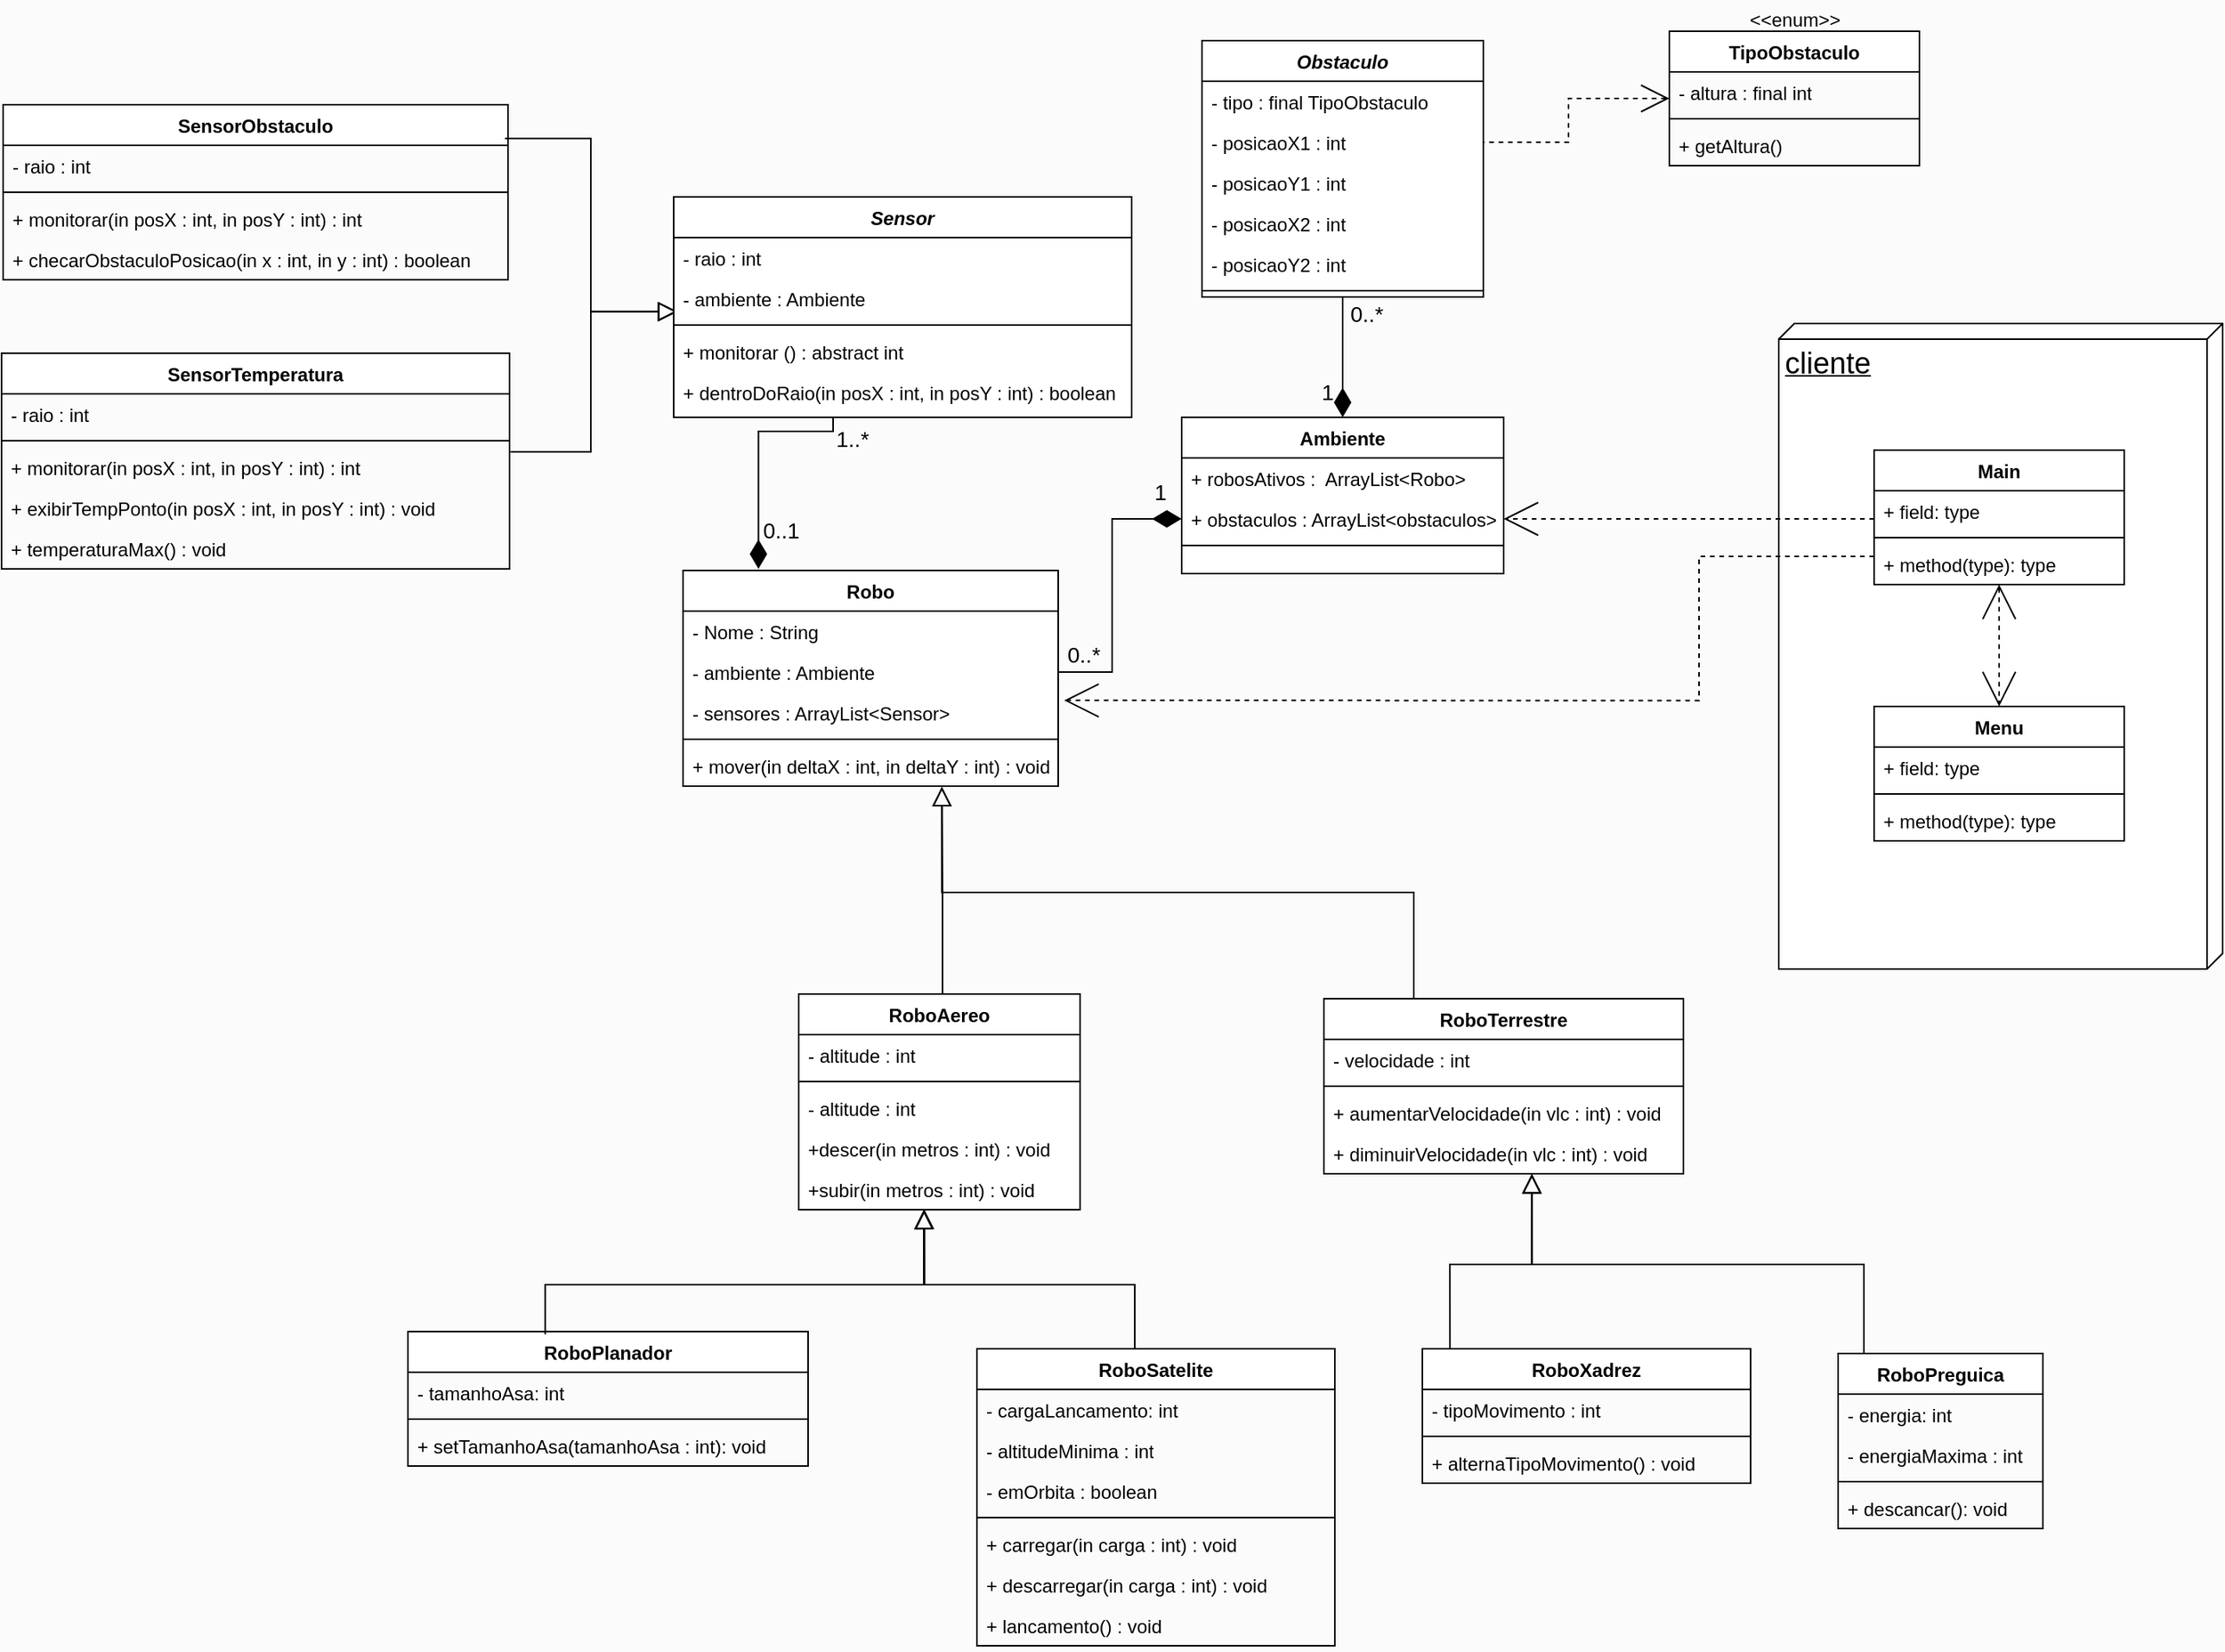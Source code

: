 <mxfile version="26.2.14">
  <diagram id="C5RBs43oDa-KdzZeNtuy" name="Page-1">
    <mxGraphModel dx="2130" dy="703" grid="0" gridSize="10" guides="1" tooltips="1" connect="1" arrows="1" fold="1" page="1" pageScale="1" pageWidth="827" pageHeight="1169" background="light-dark(#FBFBFB,#F6F5F4)" math="0" shadow="0">
      <root>
        <mxCell id="WIyWlLk6GJQsqaUBKTNV-0" />
        <mxCell id="WIyWlLk6GJQsqaUBKTNV-1" parent="WIyWlLk6GJQsqaUBKTNV-0" />
        <mxCell id="zkfFHV4jXpPFQw0GAbJ--0" value="Robo" style="swimlane;fontStyle=1;align=center;verticalAlign=top;childLayout=stackLayout;horizontal=1;startSize=26;horizontalStack=0;resizeParent=1;resizeLast=0;collapsible=1;marginBottom=0;rounded=0;shadow=0;strokeWidth=1;swimlaneFillColor=default;" parent="WIyWlLk6GJQsqaUBKTNV-1" vertex="1">
          <mxGeometry x="86" y="379" width="240" height="138" as="geometry">
            <mxRectangle x="160" y="380" width="160" height="26" as="alternateBounds" />
          </mxGeometry>
        </mxCell>
        <mxCell id="zkfFHV4jXpPFQw0GAbJ--1" value="- Nome : String" style="text;align=left;verticalAlign=top;spacingLeft=4;spacingRight=4;overflow=hidden;rotatable=0;points=[[0,0.5],[1,0.5]];portConstraint=eastwest;" parent="zkfFHV4jXpPFQw0GAbJ--0" vertex="1">
          <mxGeometry y="26" width="240" height="26" as="geometry" />
        </mxCell>
        <mxCell id="zkfFHV4jXpPFQw0GAbJ--2" value="- ambiente : Ambiente&#xa;" style="text;align=left;verticalAlign=top;spacingLeft=4;spacingRight=4;overflow=hidden;rotatable=0;points=[[0,0.5],[1,0.5]];portConstraint=eastwest;rounded=0;shadow=0;html=0;" parent="zkfFHV4jXpPFQw0GAbJ--0" vertex="1">
          <mxGeometry y="52" width="240" height="26" as="geometry" />
        </mxCell>
        <mxCell id="zkfFHV4jXpPFQw0GAbJ--3" value="- sensores : ArrayList&lt;Sensor&gt;" style="text;align=left;verticalAlign=top;spacingLeft=4;spacingRight=4;overflow=hidden;rotatable=0;points=[[0,0.5],[1,0.5]];portConstraint=eastwest;rounded=0;shadow=0;html=0;" parent="zkfFHV4jXpPFQw0GAbJ--0" vertex="1">
          <mxGeometry y="78" width="240" height="26" as="geometry" />
        </mxCell>
        <mxCell id="zkfFHV4jXpPFQw0GAbJ--4" value="" style="line;html=1;strokeWidth=1;align=left;verticalAlign=middle;spacingTop=-1;spacingLeft=3;spacingRight=3;rotatable=0;labelPosition=right;points=[];portConstraint=eastwest;" parent="zkfFHV4jXpPFQw0GAbJ--0" vertex="1">
          <mxGeometry y="104" width="240" height="8" as="geometry" />
        </mxCell>
        <mxCell id="iLVZPpB9vnw3HlJA5D0u-0" value="+ mover(in deltaX : int, in deltaY : int) : void" style="text;align=left;verticalAlign=top;spacingLeft=4;spacingRight=4;overflow=hidden;rotatable=0;points=[[0,0.5],[1,0.5]];portConstraint=eastwest;rounded=0;shadow=0;html=0;" vertex="1" parent="zkfFHV4jXpPFQw0GAbJ--0">
          <mxGeometry y="112" width="240" height="26" as="geometry" />
        </mxCell>
        <mxCell id="zkfFHV4jXpPFQw0GAbJ--26" value="" style="endArrow=none;shadow=0;strokeWidth=1;rounded=0;curved=0;endFill=1;edgeStyle=elbowEdgeStyle;elbow=vertical;startFill=1;exitX=0.201;exitY=-0.007;exitDx=0;exitDy=0;exitPerimeter=0;strokeColor=light-dark(#000000,#000000);startArrow=diamondThin;endSize=6;startSize=16;" parent="WIyWlLk6GJQsqaUBKTNV-1" source="zkfFHV4jXpPFQw0GAbJ--0" edge="1">
          <mxGeometry x="0.5" y="41" relative="1" as="geometry">
            <mxPoint x="380" y="192" as="sourcePoint" />
            <mxPoint x="182" y="280" as="targetPoint" />
            <mxPoint x="-40" y="32" as="offset" />
            <Array as="points">
              <mxPoint x="180" y="290" />
              <mxPoint x="270" y="310" />
            </Array>
          </mxGeometry>
        </mxCell>
        <mxCell id="zkfFHV4jXpPFQw0GAbJ--27" value="0..1" style="resizable=0;align=left;verticalAlign=bottom;labelBackgroundColor=none;fontSize=14;fontColor=light-dark(#000000,#000000);" parent="zkfFHV4jXpPFQw0GAbJ--26" connectable="0" vertex="1">
          <mxGeometry x="-1" relative="1" as="geometry">
            <mxPoint x="1" y="-15" as="offset" />
          </mxGeometry>
        </mxCell>
        <mxCell id="mAiPSCN1FDv4gdyrfNVI-10" value="1..*" style="edgeLabel;html=1;align=center;verticalAlign=middle;resizable=0;points=[];labelBackgroundColor=none;fontColor=light-dark(#000000,#000000);fontSize=14;" parent="zkfFHV4jXpPFQw0GAbJ--26" vertex="1" connectable="0">
          <mxGeometry x="0.894" relative="1" as="geometry">
            <mxPoint x="12" y="7" as="offset" />
          </mxGeometry>
        </mxCell>
        <mxCell id="mAiPSCN1FDv4gdyrfNVI-30" style="edgeStyle=orthogonalEdgeStyle;rounded=0;orthogonalLoop=1;jettySize=auto;html=1;exitX=0.5;exitY=0;exitDx=0;exitDy=0;entryX=0.5;entryY=1;entryDx=0;entryDy=0;strokeColor=light-dark(#000000,#000000);endArrow=none;startFill=1;startArrow=diamondThin;endSize=6;startSize=16;" parent="WIyWlLk6GJQsqaUBKTNV-1" source="5G_S4nTkBx-FUBdwvZDM-15" target="mAiPSCN1FDv4gdyrfNVI-27" edge="1">
          <mxGeometry relative="1" as="geometry" />
        </mxCell>
        <mxCell id="mAiPSCN1FDv4gdyrfNVI-31" value="1" style="edgeLabel;html=1;align=center;verticalAlign=middle;resizable=0;points=[];labelBackgroundColor=none;fontColor=light-dark(#000000,#060606);fontSize=14;" parent="mAiPSCN1FDv4gdyrfNVI-30" vertex="1" connectable="0">
          <mxGeometry x="-0.461" relative="1" as="geometry">
            <mxPoint x="-10" y="5" as="offset" />
          </mxGeometry>
        </mxCell>
        <mxCell id="mAiPSCN1FDv4gdyrfNVI-32" value="&lt;font style=&quot;font-size: 14px;&quot;&gt;0..*&lt;/font&gt;" style="edgeLabel;html=1;align=center;verticalAlign=middle;resizable=0;points=[];labelBackgroundColor=none;fontColor=light-dark(#000000,#0E0E0E);" parent="mAiPSCN1FDv4gdyrfNVI-30" vertex="1" connectable="0">
          <mxGeometry x="0.881" y="1" relative="1" as="geometry">
            <mxPoint x="16" y="6" as="offset" />
          </mxGeometry>
        </mxCell>
        <mxCell id="5G_S4nTkBx-FUBdwvZDM-15" value="Ambiente" style="swimlane;fontStyle=1;align=center;verticalAlign=top;childLayout=stackLayout;horizontal=1;startSize=26;horizontalStack=0;resizeParent=1;resizeLast=0;collapsible=1;marginBottom=0;rounded=0;shadow=0;strokeWidth=1;swimlaneFillColor=default;" parent="WIyWlLk6GJQsqaUBKTNV-1" vertex="1">
          <mxGeometry x="405" y="281" width="206" height="100" as="geometry">
            <mxRectangle x="160" y="380" width="160" height="26" as="alternateBounds" />
          </mxGeometry>
        </mxCell>
        <mxCell id="5G_S4nTkBx-FUBdwvZDM-16" value="+ robosAtivos :  ArrayList&lt;Robo&gt;" style="text;align=left;verticalAlign=top;spacingLeft=4;spacingRight=4;overflow=hidden;rotatable=0;points=[[0,0.5],[1,0.5]];portConstraint=eastwest;" parent="5G_S4nTkBx-FUBdwvZDM-15" vertex="1">
          <mxGeometry y="26" width="206" height="26" as="geometry" />
        </mxCell>
        <mxCell id="5G_S4nTkBx-FUBdwvZDM-17" value="+ obstaculos : ArrayList&lt;obstaculos&gt;&#xa;" style="text;align=left;verticalAlign=top;spacingLeft=4;spacingRight=4;overflow=hidden;rotatable=0;points=[[0,0.5],[1,0.5]];portConstraint=eastwest;rounded=0;shadow=0;html=0;" parent="5G_S4nTkBx-FUBdwvZDM-15" vertex="1">
          <mxGeometry y="52" width="206" height="26" as="geometry" />
        </mxCell>
        <mxCell id="5G_S4nTkBx-FUBdwvZDM-19" value="" style="line;html=1;strokeWidth=1;align=left;verticalAlign=middle;spacingTop=-1;spacingLeft=3;spacingRight=3;rotatable=0;labelPosition=right;points=[];portConstraint=eastwest;" parent="5G_S4nTkBx-FUBdwvZDM-15" vertex="1">
          <mxGeometry y="78" width="206" height="8" as="geometry" />
        </mxCell>
        <mxCell id="mAiPSCN1FDv4gdyrfNVI-1" style="edgeStyle=orthogonalEdgeStyle;rounded=0;orthogonalLoop=1;jettySize=auto;html=1;exitX=0;exitY=0.5;exitDx=0;exitDy=0;entryX=1;entryY=0.5;entryDx=0;entryDy=0;startArrow=diamondThin;startFill=1;endArrow=none;targetPerimeterSpacing=0;sourcePerimeterSpacing=0;startSize=16;" parent="WIyWlLk6GJQsqaUBKTNV-1" source="5G_S4nTkBx-FUBdwvZDM-17" target="zkfFHV4jXpPFQw0GAbJ--2" edge="1">
          <mxGeometry relative="1" as="geometry">
            <mxPoint x="430" y="475.0" as="sourcePoint" />
            <mxPoint x="370" y="470" as="targetPoint" />
          </mxGeometry>
        </mxCell>
        <mxCell id="mAiPSCN1FDv4gdyrfNVI-7" value="&lt;span&gt;0..*&lt;/span&gt;" style="edgeLabel;html=1;align=center;verticalAlign=middle;resizable=0;points=[];labelBackgroundColor=none;fontColor=light-dark(#000000,#000000);fontSize=14;" parent="mAiPSCN1FDv4gdyrfNVI-1" vertex="1" connectable="0">
          <mxGeometry x="0.625" y="-1" relative="1" as="geometry">
            <mxPoint x="-17" y="-10" as="offset" />
          </mxGeometry>
        </mxCell>
        <mxCell id="mAiPSCN1FDv4gdyrfNVI-9" value="&lt;div&gt;1&lt;/div&gt;" style="edgeLabel;html=1;align=center;verticalAlign=middle;resizable=0;points=[];labelBackgroundColor=none;fontColor=light-dark(#000000,#000000);fontSize=14;" parent="mAiPSCN1FDv4gdyrfNVI-1" vertex="1" connectable="0">
          <mxGeometry x="-0.633" y="-1" relative="1" as="geometry">
            <mxPoint x="18" y="-16" as="offset" />
          </mxGeometry>
        </mxCell>
        <mxCell id="mAiPSCN1FDv4gdyrfNVI-21" style="edgeStyle=orthogonalEdgeStyle;rounded=0;orthogonalLoop=1;jettySize=auto;html=1;exitX=0.5;exitY=0;exitDx=0;exitDy=0;strokeColor=light-dark(#000000,#010101);endArrow=block;endFill=0;endSize=10;entryX=0.69;entryY=1.014;entryDx=0;entryDy=0;entryPerimeter=0;" parent="WIyWlLk6GJQsqaUBKTNV-1" source="mAiPSCN1FDv4gdyrfNVI-11" edge="1" target="iLVZPpB9vnw3HlJA5D0u-0">
          <mxGeometry relative="1" as="geometry">
            <mxPoint x="250" y="509" as="targetPoint" />
            <Array as="points">
              <mxPoint x="252" y="650" />
              <mxPoint x="252" y="584" />
            </Array>
          </mxGeometry>
        </mxCell>
        <mxCell id="mAiPSCN1FDv4gdyrfNVI-11" value="RoboAereo" style="swimlane;fontStyle=1;align=center;verticalAlign=top;childLayout=stackLayout;horizontal=1;startSize=26;horizontalStack=0;resizeParent=1;resizeLast=0;collapsible=1;marginBottom=0;rounded=0;shadow=0;strokeWidth=1;swimlaneFillColor=default;" parent="WIyWlLk6GJQsqaUBKTNV-1" vertex="1">
          <mxGeometry x="160" y="650" width="180" height="138" as="geometry">
            <mxRectangle x="160" y="380" width="160" height="26" as="alternateBounds" />
          </mxGeometry>
        </mxCell>
        <mxCell id="mAiPSCN1FDv4gdyrfNVI-13" value="- altitude : int&#xa;" style="text;align=left;verticalAlign=top;spacingLeft=4;spacingRight=4;overflow=hidden;rotatable=0;points=[[0,0.5],[1,0.5]];portConstraint=eastwest;rounded=0;shadow=0;html=0;" parent="mAiPSCN1FDv4gdyrfNVI-11" vertex="1">
          <mxGeometry y="26" width="180" height="26" as="geometry" />
        </mxCell>
        <mxCell id="mAiPSCN1FDv4gdyrfNVI-15" value="" style="line;html=1;strokeWidth=1;align=left;verticalAlign=middle;spacingTop=-1;spacingLeft=3;spacingRight=3;rotatable=0;labelPosition=right;points=[];portConstraint=eastwest;" parent="mAiPSCN1FDv4gdyrfNVI-11" vertex="1">
          <mxGeometry y="52" width="180" height="8" as="geometry" />
        </mxCell>
        <mxCell id="9ixufbk3T0nnN9F8mrCT-7" value="- altitude : int&#xa;" style="text;align=left;verticalAlign=top;spacingLeft=4;spacingRight=4;overflow=hidden;rotatable=0;points=[[0,0.5],[1,0.5]];portConstraint=eastwest;rounded=0;shadow=0;html=0;" parent="mAiPSCN1FDv4gdyrfNVI-11" vertex="1">
          <mxGeometry y="60" width="180" height="26" as="geometry" />
        </mxCell>
        <mxCell id="9ixufbk3T0nnN9F8mrCT-8" value="+descer(in metros : int) : void" style="text;align=left;verticalAlign=top;spacingLeft=4;spacingRight=4;overflow=hidden;rotatable=0;points=[[0,0.5],[1,0.5]];portConstraint=eastwest;rounded=0;shadow=0;html=0;" parent="mAiPSCN1FDv4gdyrfNVI-11" vertex="1">
          <mxGeometry y="86" width="180" height="26" as="geometry" />
        </mxCell>
        <mxCell id="9ixufbk3T0nnN9F8mrCT-9" value="+subir(in metros : int) : void" style="text;align=left;verticalAlign=top;spacingLeft=4;spacingRight=4;overflow=hidden;rotatable=0;points=[[0,0.5],[1,0.5]];portConstraint=eastwest;rounded=0;shadow=0;html=0;" parent="mAiPSCN1FDv4gdyrfNVI-11" vertex="1">
          <mxGeometry y="112" width="180" height="26" as="geometry" />
        </mxCell>
        <mxCell id="mAiPSCN1FDv4gdyrfNVI-22" style="edgeStyle=orthogonalEdgeStyle;rounded=0;orthogonalLoop=1;jettySize=auto;html=1;exitX=0.25;exitY=0;exitDx=0;exitDy=0;strokeColor=light-dark(#000000,#000000);endArrow=block;endFill=0;endSize=10;entryX=0.69;entryY=1.017;entryDx=0;entryDy=0;entryPerimeter=0;" parent="WIyWlLk6GJQsqaUBKTNV-1" source="mAiPSCN1FDv4gdyrfNVI-16" edge="1" target="iLVZPpB9vnw3HlJA5D0u-0">
          <mxGeometry relative="1" as="geometry">
            <mxPoint x="251" y="517" as="targetPoint" />
          </mxGeometry>
        </mxCell>
        <mxCell id="mAiPSCN1FDv4gdyrfNVI-16" value="RoboTerrestre" style="swimlane;fontStyle=1;align=center;verticalAlign=top;childLayout=stackLayout;horizontal=1;startSize=26;horizontalStack=0;resizeParent=1;resizeLast=0;collapsible=1;marginBottom=0;rounded=0;shadow=0;strokeWidth=1;swimlaneFillColor=default;" parent="WIyWlLk6GJQsqaUBKTNV-1" vertex="1">
          <mxGeometry x="496" y="653" width="230" height="112" as="geometry">
            <mxRectangle x="160" y="380" width="160" height="26" as="alternateBounds" />
          </mxGeometry>
        </mxCell>
        <mxCell id="mAiPSCN1FDv4gdyrfNVI-17" value="- velocidade : int" style="text;align=left;verticalAlign=top;spacingLeft=4;spacingRight=4;overflow=hidden;rotatable=0;points=[[0,0.5],[1,0.5]];portConstraint=eastwest;" parent="mAiPSCN1FDv4gdyrfNVI-16" vertex="1">
          <mxGeometry y="26" width="230" height="26" as="geometry" />
        </mxCell>
        <mxCell id="mAiPSCN1FDv4gdyrfNVI-20" value="" style="line;html=1;strokeWidth=1;align=left;verticalAlign=middle;spacingTop=-1;spacingLeft=3;spacingRight=3;rotatable=0;labelPosition=right;points=[];portConstraint=eastwest;" parent="mAiPSCN1FDv4gdyrfNVI-16" vertex="1">
          <mxGeometry y="52" width="230" height="8" as="geometry" />
        </mxCell>
        <mxCell id="9ixufbk3T0nnN9F8mrCT-10" value="+ aumentarVelocidade(in vlc : int) : void" style="text;align=left;verticalAlign=top;spacingLeft=4;spacingRight=4;overflow=hidden;rotatable=0;points=[[0,0.5],[1,0.5]];portConstraint=eastwest;" parent="mAiPSCN1FDv4gdyrfNVI-16" vertex="1">
          <mxGeometry y="60" width="230" height="26" as="geometry" />
        </mxCell>
        <mxCell id="9ixufbk3T0nnN9F8mrCT-11" value="+ diminuirVelocidade(in vlc : int) : void" style="text;align=left;verticalAlign=top;spacingLeft=4;spacingRight=4;overflow=hidden;rotatable=0;points=[[0,0.5],[1,0.5]];portConstraint=eastwest;" parent="mAiPSCN1FDv4gdyrfNVI-16" vertex="1">
          <mxGeometry y="86" width="230" height="26" as="geometry" />
        </mxCell>
        <mxCell id="mAiPSCN1FDv4gdyrfNVI-27" value="Obstaculo" style="swimlane;fontStyle=3;align=center;verticalAlign=top;childLayout=stackLayout;horizontal=1;startSize=26;horizontalStack=0;resizeParent=1;resizeLast=0;collapsible=1;marginBottom=0;rounded=0;shadow=0;strokeWidth=1;swimlaneFillColor=default;" parent="WIyWlLk6GJQsqaUBKTNV-1" vertex="1">
          <mxGeometry x="418" y="40" width="180" height="164" as="geometry">
            <mxRectangle x="160" y="380" width="160" height="26" as="alternateBounds" />
          </mxGeometry>
        </mxCell>
        <mxCell id="mAiPSCN1FDv4gdyrfNVI-28" value="- tipo : final TipoObstaculo" style="text;align=left;verticalAlign=top;spacingLeft=4;spacingRight=4;overflow=hidden;rotatable=0;points=[[0,0.5],[1,0.5]];portConstraint=eastwest;rounded=0;shadow=0;html=0;" parent="mAiPSCN1FDv4gdyrfNVI-27" vertex="1">
          <mxGeometry y="26" width="180" height="26" as="geometry" />
        </mxCell>
        <mxCell id="9ixufbk3T0nnN9F8mrCT-86" value="- posicaoX1 : int" style="text;align=left;verticalAlign=top;spacingLeft=4;spacingRight=4;overflow=hidden;rotatable=0;points=[[0,0.5],[1,0.5]];portConstraint=eastwest;rounded=0;shadow=0;html=0;" parent="mAiPSCN1FDv4gdyrfNVI-27" vertex="1">
          <mxGeometry y="52" width="180" height="26" as="geometry" />
        </mxCell>
        <mxCell id="9ixufbk3T0nnN9F8mrCT-85" value="- posicaoY1 : int" style="text;align=left;verticalAlign=top;spacingLeft=4;spacingRight=4;overflow=hidden;rotatable=0;points=[[0,0.5],[1,0.5]];portConstraint=eastwest;rounded=0;shadow=0;html=0;" parent="mAiPSCN1FDv4gdyrfNVI-27" vertex="1">
          <mxGeometry y="78" width="180" height="26" as="geometry" />
        </mxCell>
        <mxCell id="9ixufbk3T0nnN9F8mrCT-84" value="- posicaoX2 : int" style="text;align=left;verticalAlign=top;spacingLeft=4;spacingRight=4;overflow=hidden;rotatable=0;points=[[0,0.5],[1,0.5]];portConstraint=eastwest;rounded=0;shadow=0;html=0;" parent="mAiPSCN1FDv4gdyrfNVI-27" vertex="1">
          <mxGeometry y="104" width="180" height="26" as="geometry" />
        </mxCell>
        <mxCell id="9ixufbk3T0nnN9F8mrCT-83" value="- posicaoY2 : int" style="text;align=left;verticalAlign=top;spacingLeft=4;spacingRight=4;overflow=hidden;rotatable=0;points=[[0,0.5],[1,0.5]];portConstraint=eastwest;rounded=0;shadow=0;html=0;" parent="mAiPSCN1FDv4gdyrfNVI-27" vertex="1">
          <mxGeometry y="130" width="180" height="26" as="geometry" />
        </mxCell>
        <mxCell id="mAiPSCN1FDv4gdyrfNVI-29" value="" style="line;html=1;strokeWidth=1;align=left;verticalAlign=middle;spacingTop=-1;spacingLeft=3;spacingRight=3;rotatable=0;labelPosition=right;points=[];portConstraint=eastwest;" parent="mAiPSCN1FDv4gdyrfNVI-27" vertex="1">
          <mxGeometry y="156" width="180" height="8" as="geometry" />
        </mxCell>
        <mxCell id="mAiPSCN1FDv4gdyrfNVI-33" value="&amp;nbsp;" style="text;whiteSpace=wrap;html=1;" parent="WIyWlLk6GJQsqaUBKTNV-1" vertex="1">
          <mxGeometry x="120" y="370" width="40" height="40" as="geometry" />
        </mxCell>
        <mxCell id="9ixufbk3T0nnN9F8mrCT-12" value="RoboPlanador" style="swimlane;fontStyle=1;align=center;verticalAlign=top;childLayout=stackLayout;horizontal=1;startSize=26;horizontalStack=0;resizeParent=1;resizeParentMax=0;resizeLast=0;collapsible=1;marginBottom=0;whiteSpace=wrap;html=1;" parent="WIyWlLk6GJQsqaUBKTNV-1" vertex="1">
          <mxGeometry x="-90" y="866" width="256" height="86" as="geometry" />
        </mxCell>
        <mxCell id="9ixufbk3T0nnN9F8mrCT-13" value="- tamanhoAsa: int" style="text;strokeColor=none;fillColor=none;align=left;verticalAlign=top;spacingLeft=4;spacingRight=4;overflow=hidden;rotatable=0;points=[[0,0.5],[1,0.5]];portConstraint=eastwest;whiteSpace=wrap;html=1;" parent="9ixufbk3T0nnN9F8mrCT-12" vertex="1">
          <mxGeometry y="26" width="256" height="26" as="geometry" />
        </mxCell>
        <mxCell id="9ixufbk3T0nnN9F8mrCT-14" value="" style="line;strokeWidth=1;fillColor=none;align=left;verticalAlign=middle;spacingTop=-1;spacingLeft=3;spacingRight=3;rotatable=0;labelPosition=right;points=[];portConstraint=eastwest;strokeColor=inherit;" parent="9ixufbk3T0nnN9F8mrCT-12" vertex="1">
          <mxGeometry y="52" width="256" height="8" as="geometry" />
        </mxCell>
        <mxCell id="9ixufbk3T0nnN9F8mrCT-15" value="+ setTamanhoAsa(tamanhoAsa : int): void" style="text;strokeColor=none;fillColor=none;align=left;verticalAlign=top;spacingLeft=4;spacingRight=4;overflow=hidden;rotatable=0;points=[[0,0.5],[1,0.5]];portConstraint=eastwest;whiteSpace=wrap;html=1;" parent="9ixufbk3T0nnN9F8mrCT-12" vertex="1">
          <mxGeometry y="60" width="256" height="26" as="geometry" />
        </mxCell>
        <mxCell id="9ixufbk3T0nnN9F8mrCT-16" value="RoboSatelite" style="swimlane;fontStyle=1;align=center;verticalAlign=top;childLayout=stackLayout;horizontal=1;startSize=26;horizontalStack=0;resizeParent=1;resizeParentMax=0;resizeLast=0;collapsible=1;marginBottom=0;whiteSpace=wrap;html=1;" parent="WIyWlLk6GJQsqaUBKTNV-1" vertex="1">
          <mxGeometry x="274" y="877" width="229" height="190" as="geometry" />
        </mxCell>
        <mxCell id="9ixufbk3T0nnN9F8mrCT-17" value="- cargaLancamento: int" style="text;strokeColor=none;fillColor=none;align=left;verticalAlign=top;spacingLeft=4;spacingRight=4;overflow=hidden;rotatable=0;points=[[0,0.5],[1,0.5]];portConstraint=eastwest;whiteSpace=wrap;html=1;" parent="9ixufbk3T0nnN9F8mrCT-16" vertex="1">
          <mxGeometry y="26" width="229" height="26" as="geometry" />
        </mxCell>
        <mxCell id="9ixufbk3T0nnN9F8mrCT-23" value="- altitudeMinima : int" style="text;strokeColor=none;fillColor=none;align=left;verticalAlign=top;spacingLeft=4;spacingRight=4;overflow=hidden;rotatable=0;points=[[0,0.5],[1,0.5]];portConstraint=eastwest;whiteSpace=wrap;html=1;" parent="9ixufbk3T0nnN9F8mrCT-16" vertex="1">
          <mxGeometry y="52" width="229" height="26" as="geometry" />
        </mxCell>
        <mxCell id="9ixufbk3T0nnN9F8mrCT-22" value="- emOrbita : boolean" style="text;strokeColor=none;fillColor=none;align=left;verticalAlign=top;spacingLeft=4;spacingRight=4;overflow=hidden;rotatable=0;points=[[0,0.5],[1,0.5]];portConstraint=eastwest;whiteSpace=wrap;html=1;" parent="9ixufbk3T0nnN9F8mrCT-16" vertex="1">
          <mxGeometry y="78" width="229" height="26" as="geometry" />
        </mxCell>
        <mxCell id="9ixufbk3T0nnN9F8mrCT-18" value="" style="line;strokeWidth=1;fillColor=none;align=left;verticalAlign=middle;spacingTop=-1;spacingLeft=3;spacingRight=3;rotatable=0;labelPosition=right;points=[];portConstraint=eastwest;strokeColor=inherit;" parent="9ixufbk3T0nnN9F8mrCT-16" vertex="1">
          <mxGeometry y="104" width="229" height="8" as="geometry" />
        </mxCell>
        <mxCell id="9ixufbk3T0nnN9F8mrCT-19" value="+ carregar(in carga : int) : void" style="text;strokeColor=none;fillColor=none;align=left;verticalAlign=top;spacingLeft=4;spacingRight=4;overflow=hidden;rotatable=0;points=[[0,0.5],[1,0.5]];portConstraint=eastwest;whiteSpace=wrap;html=1;" parent="9ixufbk3T0nnN9F8mrCT-16" vertex="1">
          <mxGeometry y="112" width="229" height="26" as="geometry" />
        </mxCell>
        <mxCell id="9ixufbk3T0nnN9F8mrCT-25" value="+ descarregar(in carga : int) : void" style="text;strokeColor=none;fillColor=none;align=left;verticalAlign=top;spacingLeft=4;spacingRight=4;overflow=hidden;rotatable=0;points=[[0,0.5],[1,0.5]];portConstraint=eastwest;whiteSpace=wrap;html=1;" parent="9ixufbk3T0nnN9F8mrCT-16" vertex="1">
          <mxGeometry y="138" width="229" height="26" as="geometry" />
        </mxCell>
        <mxCell id="9ixufbk3T0nnN9F8mrCT-24" value="+ lancamento() : void" style="text;strokeColor=none;fillColor=none;align=left;verticalAlign=top;spacingLeft=4;spacingRight=4;overflow=hidden;rotatable=0;points=[[0,0.5],[1,0.5]];portConstraint=eastwest;whiteSpace=wrap;html=1;" parent="9ixufbk3T0nnN9F8mrCT-16" vertex="1">
          <mxGeometry y="164" width="229" height="26" as="geometry" />
        </mxCell>
        <mxCell id="9ixufbk3T0nnN9F8mrCT-33" style="edgeStyle=orthogonalEdgeStyle;rounded=0;orthogonalLoop=1;jettySize=auto;html=1;exitX=0.343;exitY=0.02;exitDx=0;exitDy=0;strokeColor=light-dark(#000000,#010101);endArrow=block;endFill=0;endSize=10;exitPerimeter=0;entryX=0.447;entryY=0.998;entryDx=0;entryDy=0;entryPerimeter=0;" parent="WIyWlLk6GJQsqaUBKTNV-1" source="9ixufbk3T0nnN9F8mrCT-12" target="9ixufbk3T0nnN9F8mrCT-9" edge="1">
          <mxGeometry relative="1" as="geometry">
            <Array as="points">
              <mxPoint x="-2" y="836" />
              <mxPoint x="240" y="836" />
            </Array>
            <mxPoint x="123" y="842" as="sourcePoint" />
            <mxPoint x="257" y="817" as="targetPoint" />
          </mxGeometry>
        </mxCell>
        <mxCell id="9ixufbk3T0nnN9F8mrCT-34" style="edgeStyle=orthogonalEdgeStyle;rounded=0;orthogonalLoop=1;jettySize=auto;html=1;strokeColor=light-dark(#000000,#010101);endArrow=block;endFill=0;endSize=10;entryX=0.447;entryY=0.998;entryDx=0;entryDy=0;entryPerimeter=0;" parent="WIyWlLk6GJQsqaUBKTNV-1" edge="1">
          <mxGeometry relative="1" as="geometry">
            <Array as="points">
              <mxPoint x="375" y="836" />
              <mxPoint x="240" y="836" />
            </Array>
            <mxPoint x="375" y="877" as="sourcePoint" />
            <mxPoint x="240" y="788" as="targetPoint" />
          </mxGeometry>
        </mxCell>
        <mxCell id="9ixufbk3T0nnN9F8mrCT-35" value="RoboXadrez" style="swimlane;fontStyle=1;align=center;verticalAlign=top;childLayout=stackLayout;horizontal=1;startSize=26;horizontalStack=0;resizeParent=1;resizeParentMax=0;resizeLast=0;collapsible=1;marginBottom=0;whiteSpace=wrap;html=1;" parent="WIyWlLk6GJQsqaUBKTNV-1" vertex="1">
          <mxGeometry x="559" y="877" width="210" height="86" as="geometry" />
        </mxCell>
        <mxCell id="9ixufbk3T0nnN9F8mrCT-36" value="- tipoMovimento : int" style="text;strokeColor=none;fillColor=none;align=left;verticalAlign=top;spacingLeft=4;spacingRight=4;overflow=hidden;rotatable=0;points=[[0,0.5],[1,0.5]];portConstraint=eastwest;whiteSpace=wrap;html=1;" parent="9ixufbk3T0nnN9F8mrCT-35" vertex="1">
          <mxGeometry y="26" width="210" height="26" as="geometry" />
        </mxCell>
        <mxCell id="9ixufbk3T0nnN9F8mrCT-37" value="" style="line;strokeWidth=1;fillColor=none;align=left;verticalAlign=middle;spacingTop=-1;spacingLeft=3;spacingRight=3;rotatable=0;labelPosition=right;points=[];portConstraint=eastwest;strokeColor=inherit;" parent="9ixufbk3T0nnN9F8mrCT-35" vertex="1">
          <mxGeometry y="52" width="210" height="8" as="geometry" />
        </mxCell>
        <mxCell id="9ixufbk3T0nnN9F8mrCT-38" value="+ alternaTipoMovimento() : void" style="text;strokeColor=none;fillColor=none;align=left;verticalAlign=top;spacingLeft=4;spacingRight=4;overflow=hidden;rotatable=0;points=[[0,0.5],[1,0.5]];portConstraint=eastwest;whiteSpace=wrap;html=1;" parent="9ixufbk3T0nnN9F8mrCT-35" vertex="1">
          <mxGeometry y="60" width="210" height="26" as="geometry" />
        </mxCell>
        <mxCell id="9ixufbk3T0nnN9F8mrCT-39" value="RoboPreguica" style="swimlane;fontStyle=1;align=center;verticalAlign=top;childLayout=stackLayout;horizontal=1;startSize=26;horizontalStack=0;resizeParent=1;resizeParentMax=0;resizeLast=0;collapsible=1;marginBottom=0;whiteSpace=wrap;html=1;" parent="WIyWlLk6GJQsqaUBKTNV-1" vertex="1">
          <mxGeometry x="825" y="880" width="131" height="112" as="geometry" />
        </mxCell>
        <mxCell id="9ixufbk3T0nnN9F8mrCT-40" value="- energia: int" style="text;strokeColor=none;fillColor=none;align=left;verticalAlign=top;spacingLeft=4;spacingRight=4;overflow=hidden;rotatable=0;points=[[0,0.5],[1,0.5]];portConstraint=eastwest;whiteSpace=wrap;html=1;" parent="9ixufbk3T0nnN9F8mrCT-39" vertex="1">
          <mxGeometry y="26" width="131" height="26" as="geometry" />
        </mxCell>
        <mxCell id="9ixufbk3T0nnN9F8mrCT-46" value="- energiaMaxima : int" style="text;strokeColor=none;fillColor=none;align=left;verticalAlign=top;spacingLeft=4;spacingRight=4;overflow=hidden;rotatable=0;points=[[0,0.5],[1,0.5]];portConstraint=eastwest;whiteSpace=wrap;html=1;" parent="9ixufbk3T0nnN9F8mrCT-39" vertex="1">
          <mxGeometry y="52" width="131" height="26" as="geometry" />
        </mxCell>
        <mxCell id="9ixufbk3T0nnN9F8mrCT-41" value="" style="line;strokeWidth=1;fillColor=none;align=left;verticalAlign=middle;spacingTop=-1;spacingLeft=3;spacingRight=3;rotatable=0;labelPosition=right;points=[];portConstraint=eastwest;strokeColor=inherit;" parent="9ixufbk3T0nnN9F8mrCT-39" vertex="1">
          <mxGeometry y="78" width="131" height="8" as="geometry" />
        </mxCell>
        <mxCell id="9ixufbk3T0nnN9F8mrCT-42" value="+ descancar(): void" style="text;strokeColor=none;fillColor=none;align=left;verticalAlign=top;spacingLeft=4;spacingRight=4;overflow=hidden;rotatable=0;points=[[0,0.5],[1,0.5]];portConstraint=eastwest;whiteSpace=wrap;html=1;" parent="9ixufbk3T0nnN9F8mrCT-39" vertex="1">
          <mxGeometry y="86" width="131" height="26" as="geometry" />
        </mxCell>
        <mxCell id="9ixufbk3T0nnN9F8mrCT-43" style="edgeStyle=orthogonalEdgeStyle;rounded=0;orthogonalLoop=1;jettySize=auto;html=1;strokeColor=light-dark(#000000,#010101);endArrow=block;endFill=0;endSize=10;entryX=0.578;entryY=1.004;entryDx=0;entryDy=0;entryPerimeter=0;exitX=0.084;exitY=0.004;exitDx=0;exitDy=0;exitPerimeter=0;" parent="WIyWlLk6GJQsqaUBKTNV-1" source="9ixufbk3T0nnN9F8mrCT-35" target="9ixufbk3T0nnN9F8mrCT-11" edge="1">
          <mxGeometry relative="1" as="geometry">
            <Array as="points">
              <mxPoint x="577" y="823" />
              <mxPoint x="629" y="823" />
            </Array>
            <mxPoint x="576" y="871" as="sourcePoint" />
            <mxPoint x="629" y="782" as="targetPoint" />
          </mxGeometry>
        </mxCell>
        <mxCell id="9ixufbk3T0nnN9F8mrCT-44" style="edgeStyle=orthogonalEdgeStyle;rounded=0;orthogonalLoop=1;jettySize=auto;html=1;exitX=0.126;exitY=0;exitDx=0;exitDy=0;strokeColor=light-dark(#000000,#010101);endArrow=block;endFill=0;endSize=10;exitPerimeter=0;entryX=0.579;entryY=1.004;entryDx=0;entryDy=0;entryPerimeter=0;" parent="WIyWlLk6GJQsqaUBKTNV-1" source="9ixufbk3T0nnN9F8mrCT-39" target="9ixufbk3T0nnN9F8mrCT-11" edge="1">
          <mxGeometry relative="1" as="geometry">
            <Array as="points">
              <mxPoint x="842" y="823" />
              <mxPoint x="629" y="823" />
            </Array>
            <mxPoint x="836" y="870" as="sourcePoint" />
            <mxPoint x="629" y="766" as="targetPoint" />
          </mxGeometry>
        </mxCell>
        <mxCell id="9ixufbk3T0nnN9F8mrCT-47" value="SensorTemperatura" style="swimlane;fontStyle=1;align=center;verticalAlign=top;childLayout=stackLayout;horizontal=1;startSize=26;horizontalStack=0;resizeParent=1;resizeParentMax=0;resizeLast=0;collapsible=1;marginBottom=0;whiteSpace=wrap;html=1;" parent="WIyWlLk6GJQsqaUBKTNV-1" vertex="1">
          <mxGeometry x="-350" y="240" width="325" height="138" as="geometry" />
        </mxCell>
        <mxCell id="9ixufbk3T0nnN9F8mrCT-48" value="- raio : int" style="text;strokeColor=none;fillColor=none;align=left;verticalAlign=top;spacingLeft=4;spacingRight=4;overflow=hidden;rotatable=0;points=[[0,0.5],[1,0.5]];portConstraint=eastwest;whiteSpace=wrap;html=1;" parent="9ixufbk3T0nnN9F8mrCT-47" vertex="1">
          <mxGeometry y="26" width="325" height="26" as="geometry" />
        </mxCell>
        <mxCell id="9ixufbk3T0nnN9F8mrCT-49" value="" style="line;strokeWidth=1;fillColor=none;align=left;verticalAlign=middle;spacingTop=-1;spacingLeft=3;spacingRight=3;rotatable=0;labelPosition=right;points=[];portConstraint=eastwest;strokeColor=inherit;" parent="9ixufbk3T0nnN9F8mrCT-47" vertex="1">
          <mxGeometry y="52" width="325" height="8" as="geometry" />
        </mxCell>
        <mxCell id="9ixufbk3T0nnN9F8mrCT-50" value="+ monitorar(in posX : int, in posY : int) : int" style="text;strokeColor=none;fillColor=none;align=left;verticalAlign=top;spacingLeft=4;spacingRight=4;overflow=hidden;rotatable=0;points=[[0,0.5],[1,0.5]];portConstraint=eastwest;whiteSpace=wrap;html=1;" parent="9ixufbk3T0nnN9F8mrCT-47" vertex="1">
          <mxGeometry y="60" width="325" height="26" as="geometry" />
        </mxCell>
        <mxCell id="9ixufbk3T0nnN9F8mrCT-68" value="+ exibirTempPonto(in posX : int, in posY : int) : void" style="text;strokeColor=none;fillColor=none;align=left;verticalAlign=top;spacingLeft=4;spacingRight=4;overflow=hidden;rotatable=0;points=[[0,0.5],[1,0.5]];portConstraint=eastwest;whiteSpace=wrap;html=1;" parent="9ixufbk3T0nnN9F8mrCT-47" vertex="1">
          <mxGeometry y="86" width="325" height="26" as="geometry" />
        </mxCell>
        <mxCell id="9ixufbk3T0nnN9F8mrCT-67" value="+ temperaturaMax() : void" style="text;strokeColor=none;fillColor=none;align=left;verticalAlign=top;spacingLeft=4;spacingRight=4;overflow=hidden;rotatable=0;points=[[0,0.5],[1,0.5]];portConstraint=eastwest;whiteSpace=wrap;html=1;" parent="9ixufbk3T0nnN9F8mrCT-47" vertex="1">
          <mxGeometry y="112" width="325" height="26" as="geometry" />
        </mxCell>
        <mxCell id="9ixufbk3T0nnN9F8mrCT-51" value="SensorObstaculo" style="swimlane;fontStyle=1;align=center;verticalAlign=top;childLayout=stackLayout;horizontal=1;startSize=26;horizontalStack=0;resizeParent=1;resizeParentMax=0;resizeLast=0;collapsible=1;marginBottom=0;whiteSpace=wrap;html=1;" parent="WIyWlLk6GJQsqaUBKTNV-1" vertex="1">
          <mxGeometry x="-349" y="81" width="323" height="112" as="geometry" />
        </mxCell>
        <mxCell id="9ixufbk3T0nnN9F8mrCT-52" value="- raio : int" style="text;strokeColor=none;fillColor=none;align=left;verticalAlign=top;spacingLeft=4;spacingRight=4;overflow=hidden;rotatable=0;points=[[0,0.5],[1,0.5]];portConstraint=eastwest;whiteSpace=wrap;html=1;" parent="9ixufbk3T0nnN9F8mrCT-51" vertex="1">
          <mxGeometry y="26" width="323" height="26" as="geometry" />
        </mxCell>
        <mxCell id="9ixufbk3T0nnN9F8mrCT-53" value="" style="line;strokeWidth=1;fillColor=none;align=left;verticalAlign=middle;spacingTop=-1;spacingLeft=3;spacingRight=3;rotatable=0;labelPosition=right;points=[];portConstraint=eastwest;strokeColor=inherit;" parent="9ixufbk3T0nnN9F8mrCT-51" vertex="1">
          <mxGeometry y="52" width="323" height="8" as="geometry" />
        </mxCell>
        <mxCell id="9ixufbk3T0nnN9F8mrCT-54" value="+ monitorar(in posX : int, in posY : int) : int" style="text;strokeColor=none;fillColor=none;align=left;verticalAlign=top;spacingLeft=4;spacingRight=4;overflow=hidden;rotatable=0;points=[[0,0.5],[1,0.5]];portConstraint=eastwest;whiteSpace=wrap;html=1;" parent="9ixufbk3T0nnN9F8mrCT-51" vertex="1">
          <mxGeometry y="60" width="323" height="26" as="geometry" />
        </mxCell>
        <mxCell id="9ixufbk3T0nnN9F8mrCT-69" value="+ checarObstaculoPosicao(in x : int, in y : int) : boolean" style="text;strokeColor=none;fillColor=none;align=left;verticalAlign=top;spacingLeft=4;spacingRight=4;overflow=hidden;rotatable=0;points=[[0,0.5],[1,0.5]];portConstraint=eastwest;whiteSpace=wrap;html=1;" parent="9ixufbk3T0nnN9F8mrCT-51" vertex="1">
          <mxGeometry y="86" width="323" height="26" as="geometry" />
        </mxCell>
        <mxCell id="9ixufbk3T0nnN9F8mrCT-57" value="&lt;font style=&quot;font-size: 19px;&quot;&gt;cliente&lt;/font&gt;" style="verticalAlign=top;align=left;spacingTop=8;spacingLeft=2;spacingRight=12;shape=cube;size=10;direction=south;fontStyle=4;html=1;whiteSpace=wrap;" parent="WIyWlLk6GJQsqaUBKTNV-1" vertex="1">
          <mxGeometry x="787" y="221" width="284" height="413" as="geometry" />
        </mxCell>
        <mxCell id="9ixufbk3T0nnN9F8mrCT-58" style="edgeStyle=orthogonalEdgeStyle;rounded=0;orthogonalLoop=1;jettySize=auto;html=1;exitX=0.994;exitY=0.193;exitDx=0;exitDy=0;strokeColor=light-dark(#000000,#010101);endArrow=block;endFill=0;endSize=10;exitPerimeter=0;entryX=0.009;entryY=0.823;entryDx=0;entryDy=0;entryPerimeter=0;" parent="WIyWlLk6GJQsqaUBKTNV-1" source="9ixufbk3T0nnN9F8mrCT-51" target="9ixufbk3T0nnN9F8mrCT-64" edge="1">
          <mxGeometry relative="1" as="geometry">
            <mxPoint x="-8" y="106" as="sourcePoint" />
            <mxPoint x="99" y="106.5" as="targetPoint" />
          </mxGeometry>
        </mxCell>
        <mxCell id="9ixufbk3T0nnN9F8mrCT-59" style="edgeStyle=orthogonalEdgeStyle;rounded=0;orthogonalLoop=1;jettySize=auto;html=1;exitX=1.002;exitY=0.121;exitDx=0;exitDy=0;strokeColor=light-dark(#000000,#010101);endArrow=block;endFill=0;endSize=10;exitPerimeter=0;entryX=0.008;entryY=0.822;entryDx=0;entryDy=0;entryPerimeter=0;" parent="WIyWlLk6GJQsqaUBKTNV-1" source="9ixufbk3T0nnN9F8mrCT-50" target="9ixufbk3T0nnN9F8mrCT-64" edge="1">
          <mxGeometry relative="1" as="geometry">
            <mxPoint x="10" y="311.5" as="sourcePoint" />
            <mxPoint x="29" y="193" as="targetPoint" />
            <Array as="points">
              <mxPoint x="27" y="303" />
              <mxPoint x="27" y="213" />
            </Array>
          </mxGeometry>
        </mxCell>
        <mxCell id="9ixufbk3T0nnN9F8mrCT-80" value="" style="group" parent="WIyWlLk6GJQsqaUBKTNV-1" vertex="1" connectable="0">
          <mxGeometry x="717" y="14" width="160" height="106" as="geometry" />
        </mxCell>
        <mxCell id="9ixufbk3T0nnN9F8mrCT-75" value="&lt;div&gt;&lt;span style=&quot;background-color: transparent; color: light-dark(rgb(0, 0, 0), rgb(255, 255, 255));&quot;&gt;TipoObstaculo&lt;/span&gt;&lt;/div&gt;" style="swimlane;fontStyle=1;align=center;verticalAlign=top;childLayout=stackLayout;horizontal=1;startSize=26;horizontalStack=0;resizeParent=1;resizeParentMax=0;resizeLast=0;collapsible=1;marginBottom=0;whiteSpace=wrap;html=1;" parent="9ixufbk3T0nnN9F8mrCT-80" vertex="1">
          <mxGeometry y="20" width="160" height="86" as="geometry">
            <mxRectangle x="714" y="54" width="95" height="26" as="alternateBounds" />
          </mxGeometry>
        </mxCell>
        <mxCell id="9ixufbk3T0nnN9F8mrCT-76" value="- altura : final int" style="text;strokeColor=none;fillColor=none;align=left;verticalAlign=top;spacingLeft=4;spacingRight=4;overflow=hidden;rotatable=0;points=[[0,0.5],[1,0.5]];portConstraint=eastwest;whiteSpace=wrap;html=1;" parent="9ixufbk3T0nnN9F8mrCT-75" vertex="1">
          <mxGeometry y="26" width="160" height="26" as="geometry" />
        </mxCell>
        <mxCell id="9ixufbk3T0nnN9F8mrCT-77" value="" style="line;strokeWidth=1;fillColor=none;align=left;verticalAlign=middle;spacingTop=-1;spacingLeft=3;spacingRight=3;rotatable=0;labelPosition=right;points=[];portConstraint=eastwest;strokeColor=inherit;" parent="9ixufbk3T0nnN9F8mrCT-75" vertex="1">
          <mxGeometry y="52" width="160" height="8" as="geometry" />
        </mxCell>
        <mxCell id="9ixufbk3T0nnN9F8mrCT-78" value="+ getAltura()" style="text;strokeColor=none;fillColor=none;align=left;verticalAlign=top;spacingLeft=4;spacingRight=4;overflow=hidden;rotatable=0;points=[[0,0.5],[1,0.5]];portConstraint=eastwest;whiteSpace=wrap;html=1;" parent="9ixufbk3T0nnN9F8mrCT-75" vertex="1">
          <mxGeometry y="60" width="160" height="26" as="geometry" />
        </mxCell>
        <mxCell id="9ixufbk3T0nnN9F8mrCT-79" value="&lt;span style=&quot;font-weight: normal;&quot;&gt;&amp;lt;&amp;lt;enum&amp;gt;&amp;gt;&lt;/span&gt;" style="text;align=center;fontStyle=1;verticalAlign=middle;spacingLeft=3;spacingRight=3;strokeColor=none;rotatable=0;points=[[0,0.5],[1,0.5]];portConstraint=eastwest;html=1;" parent="9ixufbk3T0nnN9F8mrCT-80" vertex="1">
          <mxGeometry x="40" width="80" height="26" as="geometry" />
        </mxCell>
        <mxCell id="9ixufbk3T0nnN9F8mrCT-82" value="" style="group" parent="WIyWlLk6GJQsqaUBKTNV-1" vertex="1" connectable="0">
          <mxGeometry x="80" y="120" width="293" height="161" as="geometry" />
        </mxCell>
        <mxCell id="zkfFHV4jXpPFQw0GAbJ--17" value="Sensor" style="swimlane;fontStyle=3;align=center;verticalAlign=top;childLayout=stackLayout;horizontal=1;startSize=26;horizontalStack=0;resizeParent=1;resizeLast=0;collapsible=1;marginBottom=0;rounded=0;shadow=0;strokeWidth=1;fillStyle=auto;glass=0;swimlaneFillColor=default;" parent="9ixufbk3T0nnN9F8mrCT-82" vertex="1">
          <mxGeometry y="20" width="293" height="141" as="geometry">
            <mxRectangle x="80" y="140" width="160" height="26" as="alternateBounds" />
          </mxGeometry>
        </mxCell>
        <mxCell id="zkfFHV4jXpPFQw0GAbJ--18" value="- raio : int" style="text;align=left;verticalAlign=top;spacingLeft=4;spacingRight=4;overflow=hidden;rotatable=0;points=[[0,0.5],[1,0.5]];portConstraint=eastwest;fillColor=none;" parent="zkfFHV4jXpPFQw0GAbJ--17" vertex="1">
          <mxGeometry y="26" width="293" height="26" as="geometry" />
        </mxCell>
        <mxCell id="9ixufbk3T0nnN9F8mrCT-64" value="- ambiente : Ambiente" style="text;align=left;verticalAlign=top;spacingLeft=4;spacingRight=4;overflow=hidden;rotatable=0;points=[[0,0.5],[1,0.5]];portConstraint=eastwest;fillColor=none;" parent="zkfFHV4jXpPFQw0GAbJ--17" vertex="1">
          <mxGeometry y="52" width="293" height="26" as="geometry" />
        </mxCell>
        <mxCell id="zkfFHV4jXpPFQw0GAbJ--23" value="" style="line;html=1;strokeWidth=1;align=left;verticalAlign=middle;spacingTop=-1;spacingLeft=3;spacingRight=3;rotatable=0;labelPosition=right;points=[];portConstraint=eastwest;strokeColor=light-dark(#000000,#F9F9F9);fillColor=default;" parent="zkfFHV4jXpPFQw0GAbJ--17" vertex="1">
          <mxGeometry y="78" width="293" height="8" as="geometry" />
        </mxCell>
        <mxCell id="zkfFHV4jXpPFQw0GAbJ--24" value="+ monitorar () : abstract int" style="text;align=left;verticalAlign=top;spacingLeft=4;spacingRight=4;overflow=hidden;rotatable=0;points=[[0,0.5],[1,0.5]];portConstraint=eastwest;fillColor=none;" parent="zkfFHV4jXpPFQw0GAbJ--17" vertex="1">
          <mxGeometry y="86" width="293" height="26" as="geometry" />
        </mxCell>
        <mxCell id="9ixufbk3T0nnN9F8mrCT-65" value="+ dentroDoRaio(in posX : int, in posY : int) : boolean" style="text;align=left;verticalAlign=top;spacingLeft=4;spacingRight=4;overflow=hidden;rotatable=0;points=[[0,0.5],[1,0.5]];portConstraint=eastwest;fillColor=none;" parent="zkfFHV4jXpPFQw0GAbJ--17" vertex="1">
          <mxGeometry y="112" width="293" height="26" as="geometry" />
        </mxCell>
        <mxCell id="9ixufbk3T0nnN9F8mrCT-87" style="edgeStyle=orthogonalEdgeStyle;rounded=0;orthogonalLoop=1;jettySize=auto;html=1;entryX=1;entryY=0.5;entryDx=0;entryDy=0;endArrow=none;startFill=0;dashed=1;endFill=1;startArrow=open;startSize=16;" parent="WIyWlLk6GJQsqaUBKTNV-1" source="9ixufbk3T0nnN9F8mrCT-75" target="9ixufbk3T0nnN9F8mrCT-86" edge="1">
          <mxGeometry relative="1" as="geometry" />
        </mxCell>
        <mxCell id="9ixufbk3T0nnN9F8mrCT-96" style="edgeStyle=orthogonalEdgeStyle;rounded=0;orthogonalLoop=1;jettySize=auto;html=1;entryX=0.5;entryY=0;entryDx=0;entryDy=0;dashed=1;endArrow=open;endFill=0;startArrow=open;startFill=0;startSize=20;endSize=20;" parent="WIyWlLk6GJQsqaUBKTNV-1" source="9ixufbk3T0nnN9F8mrCT-88" target="9ixufbk3T0nnN9F8mrCT-92" edge="1">
          <mxGeometry relative="1" as="geometry" />
        </mxCell>
        <mxCell id="9ixufbk3T0nnN9F8mrCT-88" value="Main" style="swimlane;fontStyle=1;align=center;verticalAlign=top;childLayout=stackLayout;horizontal=1;startSize=26;horizontalStack=0;resizeParent=1;resizeParentMax=0;resizeLast=0;collapsible=1;marginBottom=0;whiteSpace=wrap;html=1;" parent="WIyWlLk6GJQsqaUBKTNV-1" vertex="1">
          <mxGeometry x="848" y="302" width="160" height="86" as="geometry" />
        </mxCell>
        <mxCell id="9ixufbk3T0nnN9F8mrCT-89" value="+ field: type" style="text;strokeColor=none;fillColor=none;align=left;verticalAlign=top;spacingLeft=4;spacingRight=4;overflow=hidden;rotatable=0;points=[[0,0.5],[1,0.5]];portConstraint=eastwest;whiteSpace=wrap;html=1;" parent="9ixufbk3T0nnN9F8mrCT-88" vertex="1">
          <mxGeometry y="26" width="160" height="26" as="geometry" />
        </mxCell>
        <mxCell id="9ixufbk3T0nnN9F8mrCT-90" value="" style="line;strokeWidth=1;fillColor=none;align=left;verticalAlign=middle;spacingTop=-1;spacingLeft=3;spacingRight=3;rotatable=0;labelPosition=right;points=[];portConstraint=eastwest;strokeColor=inherit;" parent="9ixufbk3T0nnN9F8mrCT-88" vertex="1">
          <mxGeometry y="52" width="160" height="8" as="geometry" />
        </mxCell>
        <mxCell id="9ixufbk3T0nnN9F8mrCT-91" value="+ method(type): type" style="text;strokeColor=none;fillColor=none;align=left;verticalAlign=top;spacingLeft=4;spacingRight=4;overflow=hidden;rotatable=0;points=[[0,0.5],[1,0.5]];portConstraint=eastwest;whiteSpace=wrap;html=1;" parent="9ixufbk3T0nnN9F8mrCT-88" vertex="1">
          <mxGeometry y="60" width="160" height="26" as="geometry" />
        </mxCell>
        <mxCell id="9ixufbk3T0nnN9F8mrCT-92" value="Menu" style="swimlane;fontStyle=1;align=center;verticalAlign=top;childLayout=stackLayout;horizontal=1;startSize=26;horizontalStack=0;resizeParent=1;resizeParentMax=0;resizeLast=0;collapsible=1;marginBottom=0;whiteSpace=wrap;html=1;" parent="WIyWlLk6GJQsqaUBKTNV-1" vertex="1">
          <mxGeometry x="848" y="466" width="160" height="86" as="geometry" />
        </mxCell>
        <mxCell id="9ixufbk3T0nnN9F8mrCT-93" value="+ field: type" style="text;strokeColor=none;fillColor=none;align=left;verticalAlign=top;spacingLeft=4;spacingRight=4;overflow=hidden;rotatable=0;points=[[0,0.5],[1,0.5]];portConstraint=eastwest;whiteSpace=wrap;html=1;" parent="9ixufbk3T0nnN9F8mrCT-92" vertex="1">
          <mxGeometry y="26" width="160" height="26" as="geometry" />
        </mxCell>
        <mxCell id="9ixufbk3T0nnN9F8mrCT-94" value="" style="line;strokeWidth=1;fillColor=none;align=left;verticalAlign=middle;spacingTop=-1;spacingLeft=3;spacingRight=3;rotatable=0;labelPosition=right;points=[];portConstraint=eastwest;strokeColor=inherit;" parent="9ixufbk3T0nnN9F8mrCT-92" vertex="1">
          <mxGeometry y="52" width="160" height="8" as="geometry" />
        </mxCell>
        <mxCell id="9ixufbk3T0nnN9F8mrCT-95" value="+ method(type): type" style="text;strokeColor=none;fillColor=none;align=left;verticalAlign=top;spacingLeft=4;spacingRight=4;overflow=hidden;rotatable=0;points=[[0,0.5],[1,0.5]];portConstraint=eastwest;whiteSpace=wrap;html=1;" parent="9ixufbk3T0nnN9F8mrCT-92" vertex="1">
          <mxGeometry y="60" width="160" height="26" as="geometry" />
        </mxCell>
        <mxCell id="9ixufbk3T0nnN9F8mrCT-97" style="edgeStyle=orthogonalEdgeStyle;rounded=0;orthogonalLoop=1;jettySize=auto;html=1;entryX=1;entryY=0.5;entryDx=0;entryDy=0;endArrow=open;endFill=0;dashed=1;startSize=10;endSize=20;" parent="WIyWlLk6GJQsqaUBKTNV-1" source="9ixufbk3T0nnN9F8mrCT-89" target="5G_S4nTkBx-FUBdwvZDM-17" edge="1">
          <mxGeometry relative="1" as="geometry">
            <Array as="points">
              <mxPoint x="792" y="346" />
              <mxPoint x="792" y="346" />
            </Array>
          </mxGeometry>
        </mxCell>
        <mxCell id="9ixufbk3T0nnN9F8mrCT-98" style="edgeStyle=orthogonalEdgeStyle;rounded=0;orthogonalLoop=1;jettySize=auto;html=1;entryX=1.016;entryY=0.199;entryDx=0;entryDy=0;endArrow=open;endFill=0;dashed=1;startSize=10;endSize=20;entryPerimeter=0;" parent="WIyWlLk6GJQsqaUBKTNV-1" target="zkfFHV4jXpPFQw0GAbJ--3" edge="1">
          <mxGeometry relative="1" as="geometry">
            <mxPoint x="848" y="370" as="sourcePoint" />
            <mxPoint x="611" y="370" as="targetPoint" />
            <Array as="points">
              <mxPoint x="736" y="370" />
              <mxPoint x="736" y="462" />
            </Array>
          </mxGeometry>
        </mxCell>
      </root>
    </mxGraphModel>
  </diagram>
</mxfile>
